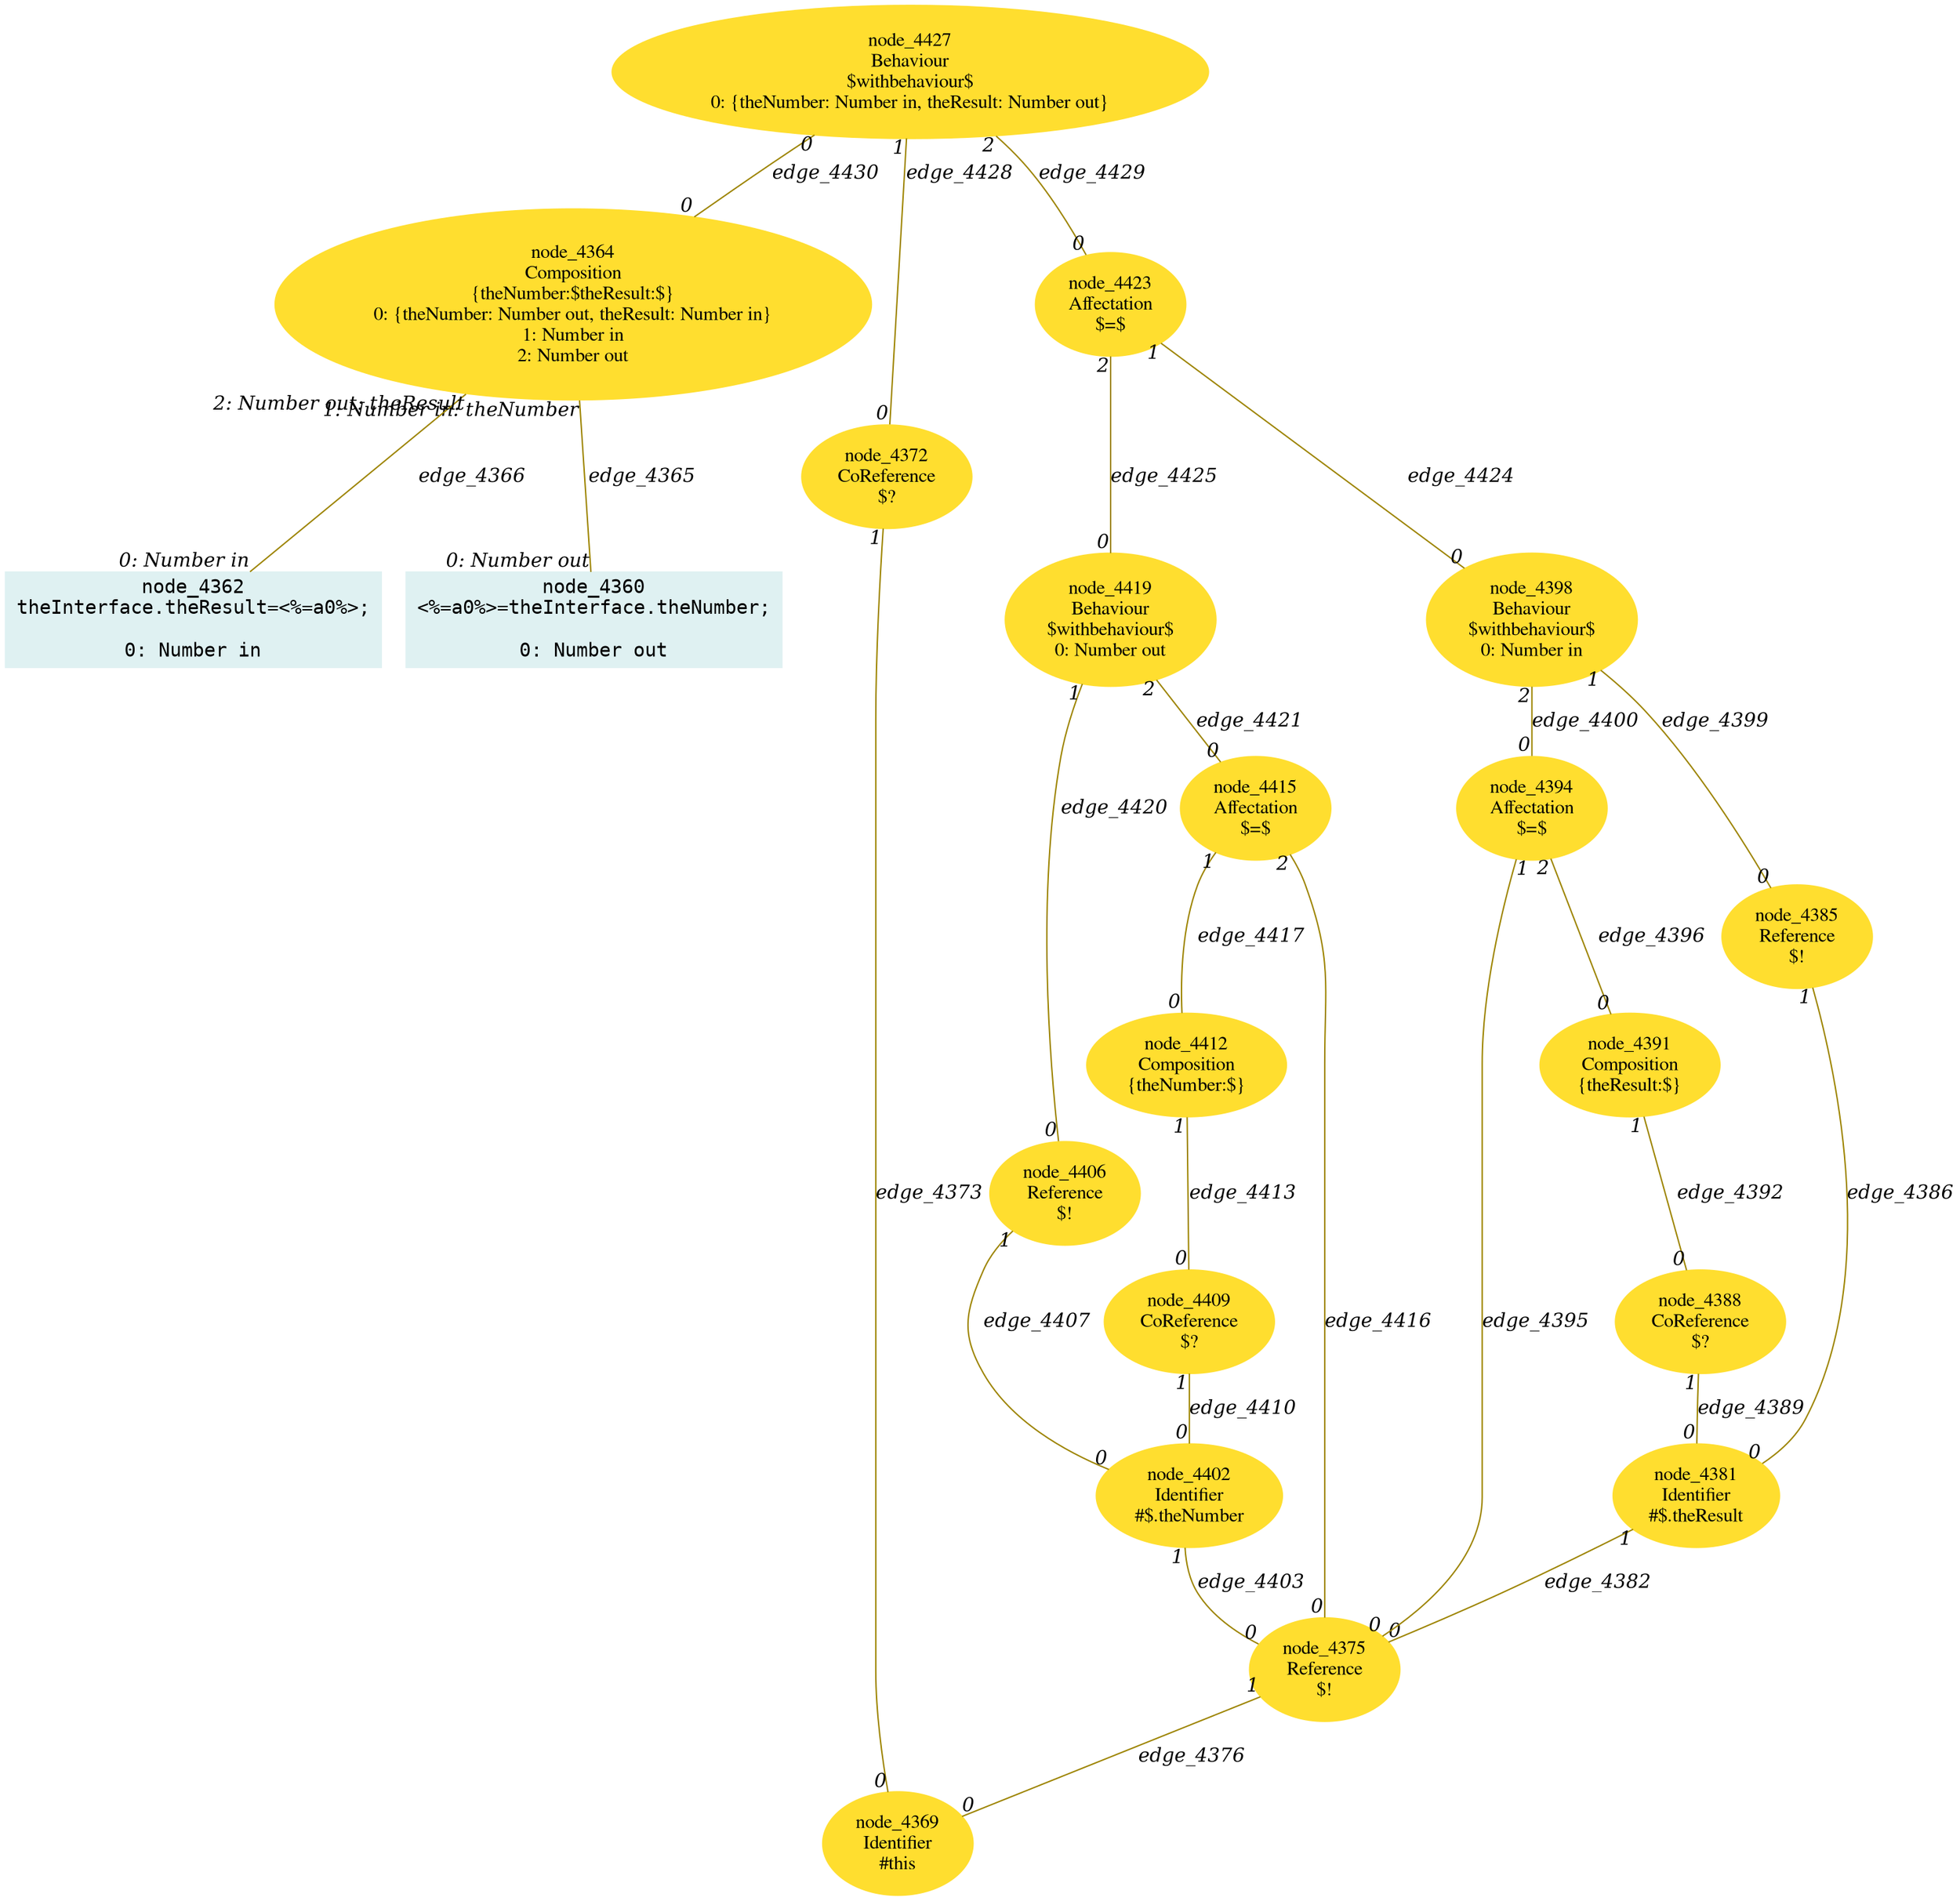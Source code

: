 digraph g{node_4360 [shape="box", style="filled", color="#dff1f2", fontname="Courier", label="node_4360
<%=a0%>=theInterface.theNumber;

0: Number out" ]
node_4362 [shape="box", style="filled", color="#dff1f2", fontname="Courier", label="node_4362
theInterface.theResult=<%=a0%>;

0: Number in" ]
node_4364 [shape="ellipse", style="filled", color="#ffde2f", fontname="Times", label="node_4364
Composition
{theNumber:$theResult:$}
0: {theNumber: Number out, theResult: Number in}
1: Number in
2: Number out" ]
node_4369 [shape="ellipse", style="filled", color="#ffde2f", fontname="Times", label="node_4369
Identifier
#this
" ]
node_4372 [shape="ellipse", style="filled", color="#ffde2f", fontname="Times", label="node_4372
CoReference
$?
" ]
node_4375 [shape="ellipse", style="filled", color="#ffde2f", fontname="Times", label="node_4375
Reference
$!
" ]
node_4381 [shape="ellipse", style="filled", color="#ffde2f", fontname="Times", label="node_4381
Identifier
#$.theResult
" ]
node_4385 [shape="ellipse", style="filled", color="#ffde2f", fontname="Times", label="node_4385
Reference
$!
" ]
node_4388 [shape="ellipse", style="filled", color="#ffde2f", fontname="Times", label="node_4388
CoReference
$?
" ]
node_4391 [shape="ellipse", style="filled", color="#ffde2f", fontname="Times", label="node_4391
Composition
{theResult:$}
" ]
node_4394 [shape="ellipse", style="filled", color="#ffde2f", fontname="Times", label="node_4394
Affectation
$=$
" ]
node_4398 [shape="ellipse", style="filled", color="#ffde2f", fontname="Times", label="node_4398
Behaviour
$withbehaviour$
0: Number in" ]
node_4402 [shape="ellipse", style="filled", color="#ffde2f", fontname="Times", label="node_4402
Identifier
#$.theNumber
" ]
node_4406 [shape="ellipse", style="filled", color="#ffde2f", fontname="Times", label="node_4406
Reference
$!
" ]
node_4409 [shape="ellipse", style="filled", color="#ffde2f", fontname="Times", label="node_4409
CoReference
$?
" ]
node_4412 [shape="ellipse", style="filled", color="#ffde2f", fontname="Times", label="node_4412
Composition
{theNumber:$}
" ]
node_4415 [shape="ellipse", style="filled", color="#ffde2f", fontname="Times", label="node_4415
Affectation
$=$
" ]
node_4419 [shape="ellipse", style="filled", color="#ffde2f", fontname="Times", label="node_4419
Behaviour
$withbehaviour$
0: Number out" ]
node_4423 [shape="ellipse", style="filled", color="#ffde2f", fontname="Times", label="node_4423
Affectation
$=$
" ]
node_4427 [shape="ellipse", style="filled", color="#ffde2f", fontname="Times", label="node_4427
Behaviour
$withbehaviour$
0: {theNumber: Number in, theResult: Number out}" ]
node_4364 -> node_4360 [dir=none, arrowHead=none, fontname="Times-Italic", arrowsize=1, color="#9d8400", label="edge_4365",  headlabel="0: Number out", taillabel="1: Number in: theNumber" ]
node_4364 -> node_4362 [dir=none, arrowHead=none, fontname="Times-Italic", arrowsize=1, color="#9d8400", label="edge_4366",  headlabel="0: Number in", taillabel="2: Number out: theResult" ]
node_4372 -> node_4369 [dir=none, arrowHead=none, fontname="Times-Italic", arrowsize=1, color="#9d8400", label="edge_4373",  headlabel="0", taillabel="1" ]
node_4375 -> node_4369 [dir=none, arrowHead=none, fontname="Times-Italic", arrowsize=1, color="#9d8400", label="edge_4376",  headlabel="0", taillabel="1" ]
node_4381 -> node_4375 [dir=none, arrowHead=none, fontname="Times-Italic", arrowsize=1, color="#9d8400", label="edge_4382",  headlabel="0", taillabel="1" ]
node_4385 -> node_4381 [dir=none, arrowHead=none, fontname="Times-Italic", arrowsize=1, color="#9d8400", label="edge_4386",  headlabel="0", taillabel="1" ]
node_4388 -> node_4381 [dir=none, arrowHead=none, fontname="Times-Italic", arrowsize=1, color="#9d8400", label="edge_4389",  headlabel="0", taillabel="1" ]
node_4391 -> node_4388 [dir=none, arrowHead=none, fontname="Times-Italic", arrowsize=1, color="#9d8400", label="edge_4392",  headlabel="0", taillabel="1" ]
node_4394 -> node_4375 [dir=none, arrowHead=none, fontname="Times-Italic", arrowsize=1, color="#9d8400", label="edge_4395",  headlabel="0", taillabel="1" ]
node_4394 -> node_4391 [dir=none, arrowHead=none, fontname="Times-Italic", arrowsize=1, color="#9d8400", label="edge_4396",  headlabel="0", taillabel="2" ]
node_4398 -> node_4385 [dir=none, arrowHead=none, fontname="Times-Italic", arrowsize=1, color="#9d8400", label="edge_4399",  headlabel="0", taillabel="1" ]
node_4398 -> node_4394 [dir=none, arrowHead=none, fontname="Times-Italic", arrowsize=1, color="#9d8400", label="edge_4400",  headlabel="0", taillabel="2" ]
node_4402 -> node_4375 [dir=none, arrowHead=none, fontname="Times-Italic", arrowsize=1, color="#9d8400", label="edge_4403",  headlabel="0", taillabel="1" ]
node_4406 -> node_4402 [dir=none, arrowHead=none, fontname="Times-Italic", arrowsize=1, color="#9d8400", label="edge_4407",  headlabel="0", taillabel="1" ]
node_4409 -> node_4402 [dir=none, arrowHead=none, fontname="Times-Italic", arrowsize=1, color="#9d8400", label="edge_4410",  headlabel="0", taillabel="1" ]
node_4412 -> node_4409 [dir=none, arrowHead=none, fontname="Times-Italic", arrowsize=1, color="#9d8400", label="edge_4413",  headlabel="0", taillabel="1" ]
node_4415 -> node_4375 [dir=none, arrowHead=none, fontname="Times-Italic", arrowsize=1, color="#9d8400", label="edge_4416",  headlabel="0", taillabel="2" ]
node_4415 -> node_4412 [dir=none, arrowHead=none, fontname="Times-Italic", arrowsize=1, color="#9d8400", label="edge_4417",  headlabel="0", taillabel="1" ]
node_4419 -> node_4406 [dir=none, arrowHead=none, fontname="Times-Italic", arrowsize=1, color="#9d8400", label="edge_4420",  headlabel="0", taillabel="1" ]
node_4419 -> node_4415 [dir=none, arrowHead=none, fontname="Times-Italic", arrowsize=1, color="#9d8400", label="edge_4421",  headlabel="0", taillabel="2" ]
node_4423 -> node_4398 [dir=none, arrowHead=none, fontname="Times-Italic", arrowsize=1, color="#9d8400", label="edge_4424",  headlabel="0", taillabel="1" ]
node_4423 -> node_4419 [dir=none, arrowHead=none, fontname="Times-Italic", arrowsize=1, color="#9d8400", label="edge_4425",  headlabel="0", taillabel="2" ]
node_4427 -> node_4372 [dir=none, arrowHead=none, fontname="Times-Italic", arrowsize=1, color="#9d8400", label="edge_4428",  headlabel="0", taillabel="1" ]
node_4427 -> node_4423 [dir=none, arrowHead=none, fontname="Times-Italic", arrowsize=1, color="#9d8400", label="edge_4429",  headlabel="0", taillabel="2" ]
node_4427 -> node_4364 [dir=none, arrowHead=none, fontname="Times-Italic", arrowsize=1, color="#9d8400", label="edge_4430",  headlabel="0", taillabel="0" ]
}